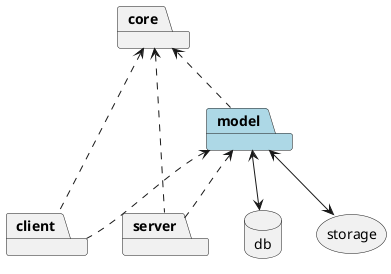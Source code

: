 @startuml

package "core"
package "model" #LightBlue
package "client"
package "server"

database "db"
storage "storage"

core <.. model
core <.. client
core <.. server
model <.. client
model <.. server
model <--> db
model <--> storage

@enduml

